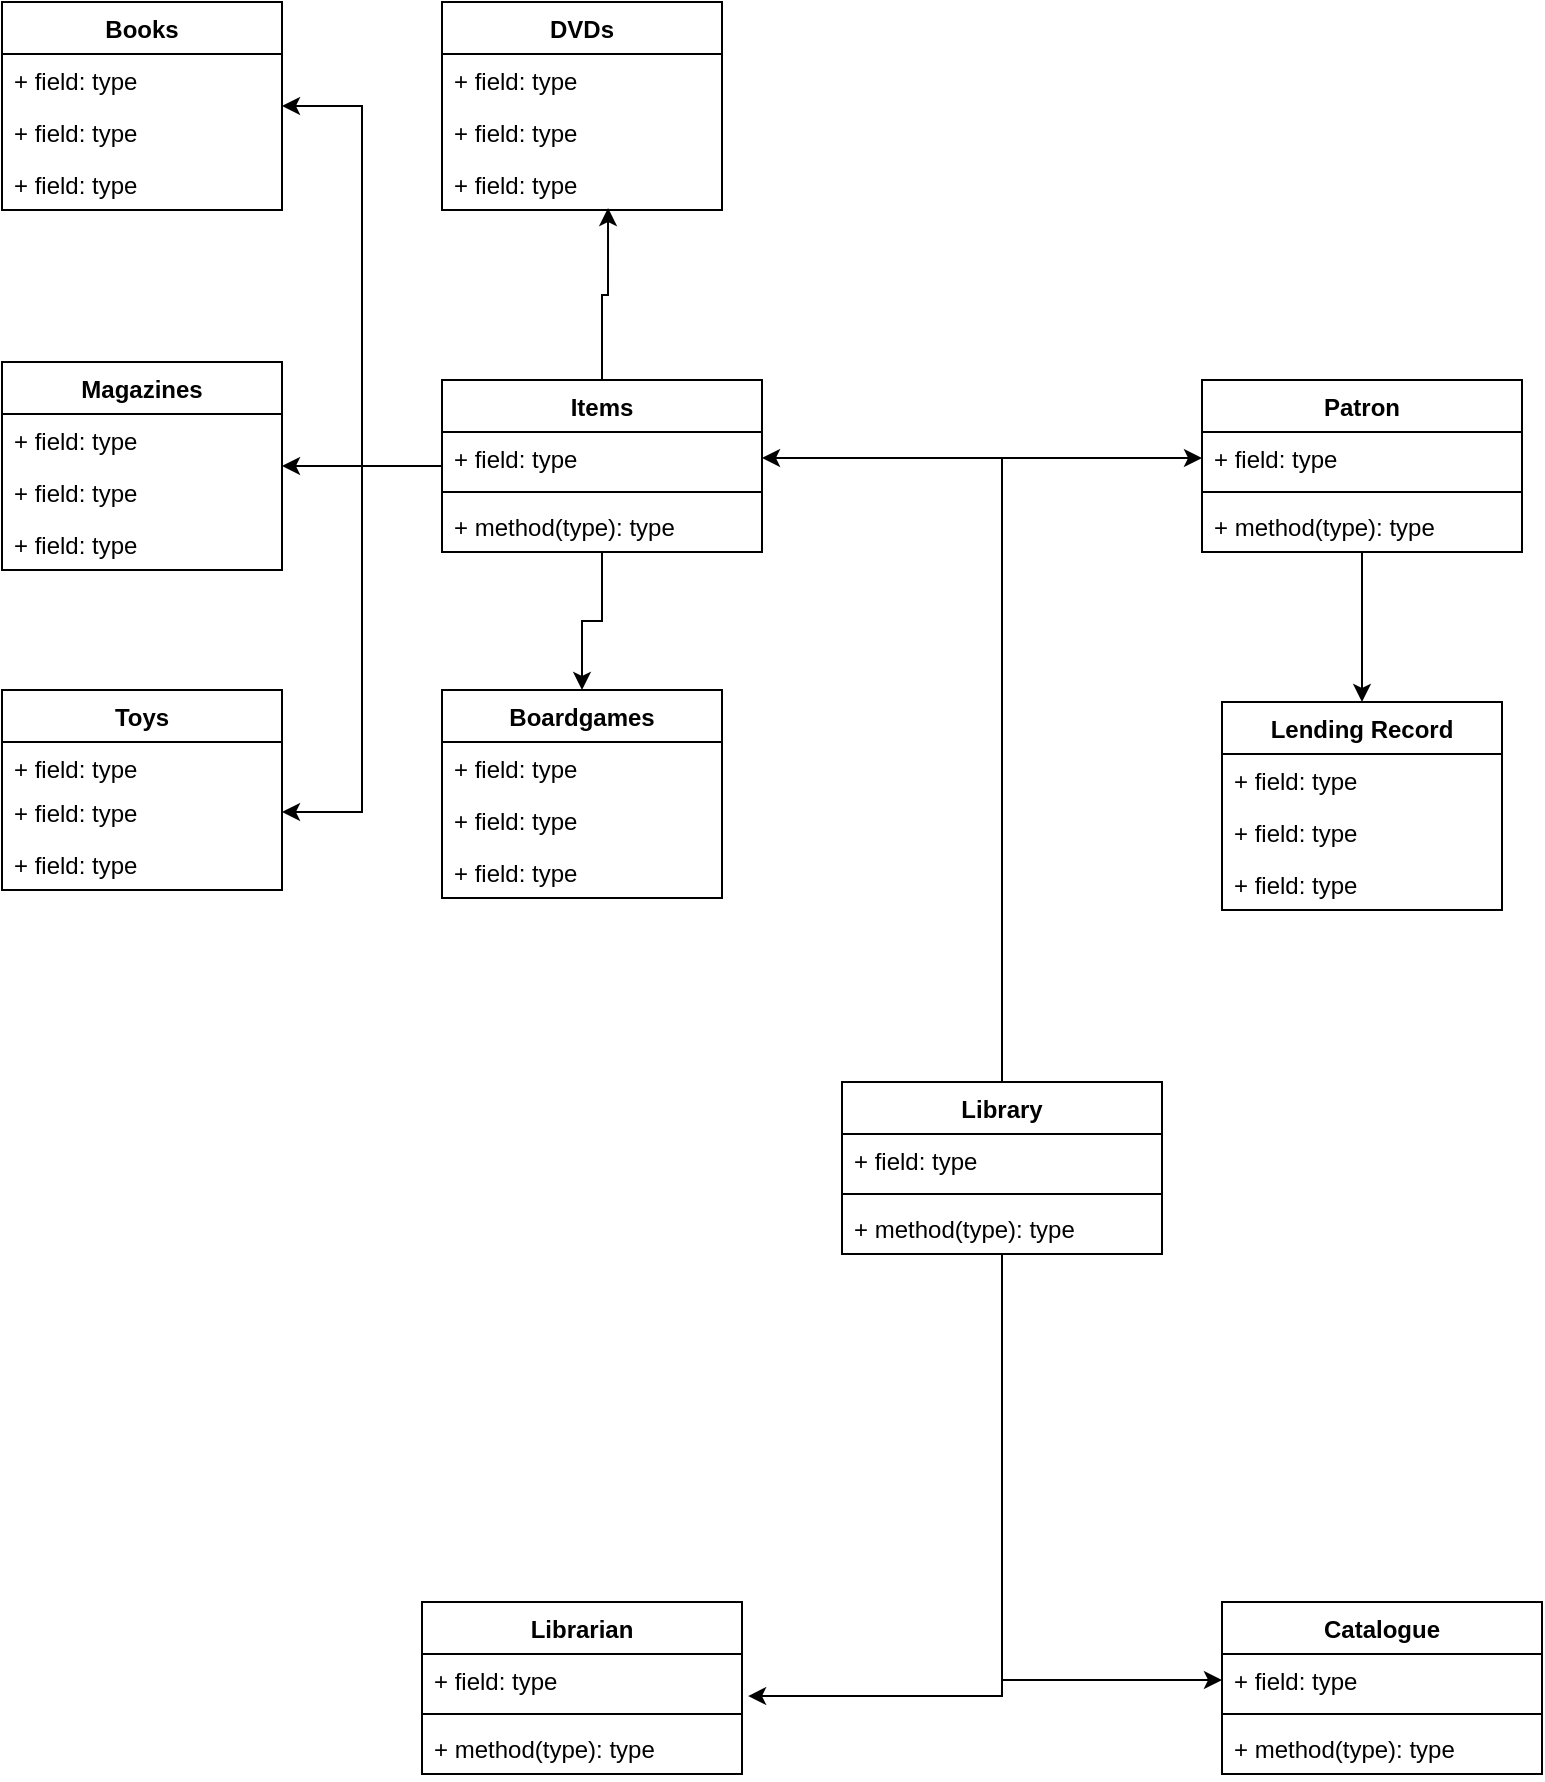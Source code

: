 <mxfile version="17.1.5" type="github"><diagram id="kL-8Vip2JxBOnkjo9LfI" name="Page-1"><mxGraphModel dx="2557" dy="752" grid="1" gridSize="10" guides="1" tooltips="1" connect="1" arrows="1" fold="1" page="1" pageScale="1" pageWidth="850" pageHeight="1100" math="0" shadow="0"><root><mxCell id="0"/><mxCell id="1" parent="0"/><mxCell id="zy-rkR1DpPPFgzY5bVM7-54" style="edgeStyle=orthogonalEdgeStyle;rounded=0;orthogonalLoop=1;jettySize=auto;html=1;entryX=1;entryY=0.5;entryDx=0;entryDy=0;" edge="1" parent="1" source="zy-rkR1DpPPFgzY5bVM7-5" target="zy-rkR1DpPPFgzY5bVM7-19"><mxGeometry relative="1" as="geometry"/></mxCell><mxCell id="zy-rkR1DpPPFgzY5bVM7-55" style="edgeStyle=orthogonalEdgeStyle;rounded=0;orthogonalLoop=1;jettySize=auto;html=1;" edge="1" parent="1" source="zy-rkR1DpPPFgzY5bVM7-5" target="zy-rkR1DpPPFgzY5bVM7-11"><mxGeometry relative="1" as="geometry"/></mxCell><mxCell id="zy-rkR1DpPPFgzY5bVM7-56" style="edgeStyle=orthogonalEdgeStyle;rounded=0;orthogonalLoop=1;jettySize=auto;html=1;entryX=1.019;entryY=0.808;entryDx=0;entryDy=0;entryPerimeter=0;" edge="1" parent="1" source="zy-rkR1DpPPFgzY5bVM7-5" target="zy-rkR1DpPPFgzY5bVM7-47"><mxGeometry relative="1" as="geometry"/></mxCell><mxCell id="zy-rkR1DpPPFgzY5bVM7-58" style="edgeStyle=orthogonalEdgeStyle;rounded=0;orthogonalLoop=1;jettySize=auto;html=1;" edge="1" parent="1" source="zy-rkR1DpPPFgzY5bVM7-5" target="zy-rkR1DpPPFgzY5bVM7-51"><mxGeometry relative="1" as="geometry"/></mxCell><mxCell id="zy-rkR1DpPPFgzY5bVM7-5" value="Library" style="swimlane;fontStyle=1;align=center;verticalAlign=top;childLayout=stackLayout;horizontal=1;startSize=26;horizontalStack=0;resizeParent=1;resizeParentMax=0;resizeLast=0;collapsible=1;marginBottom=0;" vertex="1" parent="1"><mxGeometry x="320" y="570" width="160" height="86" as="geometry"/></mxCell><mxCell id="zy-rkR1DpPPFgzY5bVM7-6" value="+ field: type" style="text;strokeColor=none;fillColor=none;align=left;verticalAlign=top;spacingLeft=4;spacingRight=4;overflow=hidden;rotatable=0;points=[[0,0.5],[1,0.5]];portConstraint=eastwest;" vertex="1" parent="zy-rkR1DpPPFgzY5bVM7-5"><mxGeometry y="26" width="160" height="26" as="geometry"/></mxCell><mxCell id="zy-rkR1DpPPFgzY5bVM7-7" value="" style="line;strokeWidth=1;fillColor=none;align=left;verticalAlign=middle;spacingTop=-1;spacingLeft=3;spacingRight=3;rotatable=0;labelPosition=right;points=[];portConstraint=eastwest;" vertex="1" parent="zy-rkR1DpPPFgzY5bVM7-5"><mxGeometry y="52" width="160" height="8" as="geometry"/></mxCell><mxCell id="zy-rkR1DpPPFgzY5bVM7-8" value="+ method(type): type" style="text;strokeColor=none;fillColor=none;align=left;verticalAlign=top;spacingLeft=4;spacingRight=4;overflow=hidden;rotatable=0;points=[[0,0.5],[1,0.5]];portConstraint=eastwest;" vertex="1" parent="zy-rkR1DpPPFgzY5bVM7-5"><mxGeometry y="60" width="160" height="26" as="geometry"/></mxCell><mxCell id="zy-rkR1DpPPFgzY5bVM7-59" style="edgeStyle=orthogonalEdgeStyle;rounded=0;orthogonalLoop=1;jettySize=auto;html=1;" edge="1" parent="1" source="zy-rkR1DpPPFgzY5bVM7-10" target="zy-rkR1DpPPFgzY5bVM7-41"><mxGeometry relative="1" as="geometry"/></mxCell><mxCell id="zy-rkR1DpPPFgzY5bVM7-10" value="Patron" style="swimlane;fontStyle=1;align=center;verticalAlign=top;childLayout=stackLayout;horizontal=1;startSize=26;horizontalStack=0;resizeParent=1;resizeParentMax=0;resizeLast=0;collapsible=1;marginBottom=0;" vertex="1" parent="1"><mxGeometry x="500" y="219" width="160" height="86" as="geometry"/></mxCell><mxCell id="zy-rkR1DpPPFgzY5bVM7-11" value="+ field: type" style="text;strokeColor=none;fillColor=none;align=left;verticalAlign=top;spacingLeft=4;spacingRight=4;overflow=hidden;rotatable=0;points=[[0,0.5],[1,0.5]];portConstraint=eastwest;" vertex="1" parent="zy-rkR1DpPPFgzY5bVM7-10"><mxGeometry y="26" width="160" height="26" as="geometry"/></mxCell><mxCell id="zy-rkR1DpPPFgzY5bVM7-12" value="" style="line;strokeWidth=1;fillColor=none;align=left;verticalAlign=middle;spacingTop=-1;spacingLeft=3;spacingRight=3;rotatable=0;labelPosition=right;points=[];portConstraint=eastwest;" vertex="1" parent="zy-rkR1DpPPFgzY5bVM7-10"><mxGeometry y="52" width="160" height="8" as="geometry"/></mxCell><mxCell id="zy-rkR1DpPPFgzY5bVM7-13" value="+ method(type): type" style="text;strokeColor=none;fillColor=none;align=left;verticalAlign=top;spacingLeft=4;spacingRight=4;overflow=hidden;rotatable=0;points=[[0,0.5],[1,0.5]];portConstraint=eastwest;" vertex="1" parent="zy-rkR1DpPPFgzY5bVM7-10"><mxGeometry y="60" width="160" height="26" as="geometry"/></mxCell><mxCell id="zy-rkR1DpPPFgzY5bVM7-14" value="Books" style="swimlane;fontStyle=1;childLayout=stackLayout;horizontal=1;startSize=26;fillColor=none;horizontalStack=0;resizeParent=1;resizeParentMax=0;resizeLast=0;collapsible=1;marginBottom=0;" vertex="1" parent="1"><mxGeometry x="-100" y="30" width="140" height="104" as="geometry"/></mxCell><mxCell id="zy-rkR1DpPPFgzY5bVM7-15" value="+ field: type" style="text;strokeColor=none;fillColor=none;align=left;verticalAlign=top;spacingLeft=4;spacingRight=4;overflow=hidden;rotatable=0;points=[[0,0.5],[1,0.5]];portConstraint=eastwest;" vertex="1" parent="zy-rkR1DpPPFgzY5bVM7-14"><mxGeometry y="26" width="140" height="26" as="geometry"/></mxCell><mxCell id="zy-rkR1DpPPFgzY5bVM7-16" value="+ field: type" style="text;strokeColor=none;fillColor=none;align=left;verticalAlign=top;spacingLeft=4;spacingRight=4;overflow=hidden;rotatable=0;points=[[0,0.5],[1,0.5]];portConstraint=eastwest;" vertex="1" parent="zy-rkR1DpPPFgzY5bVM7-14"><mxGeometry y="52" width="140" height="26" as="geometry"/></mxCell><mxCell id="zy-rkR1DpPPFgzY5bVM7-17" value="+ field: type" style="text;strokeColor=none;fillColor=none;align=left;verticalAlign=top;spacingLeft=4;spacingRight=4;overflow=hidden;rotatable=0;points=[[0,0.5],[1,0.5]];portConstraint=eastwest;" vertex="1" parent="zy-rkR1DpPPFgzY5bVM7-14"><mxGeometry y="78" width="140" height="26" as="geometry"/></mxCell><mxCell id="zy-rkR1DpPPFgzY5bVM7-60" style="edgeStyle=orthogonalEdgeStyle;rounded=0;orthogonalLoop=1;jettySize=auto;html=1;entryX=0.593;entryY=0.962;entryDx=0;entryDy=0;entryPerimeter=0;" edge="1" parent="1" source="zy-rkR1DpPPFgzY5bVM7-18" target="zy-rkR1DpPPFgzY5bVM7-26"><mxGeometry relative="1" as="geometry"/></mxCell><mxCell id="zy-rkR1DpPPFgzY5bVM7-61" style="edgeStyle=orthogonalEdgeStyle;rounded=0;orthogonalLoop=1;jettySize=auto;html=1;entryX=1;entryY=0.5;entryDx=0;entryDy=0;" edge="1" parent="1" source="zy-rkR1DpPPFgzY5bVM7-18" target="zy-rkR1DpPPFgzY5bVM7-14"><mxGeometry relative="1" as="geometry"/></mxCell><mxCell id="zy-rkR1DpPPFgzY5bVM7-62" style="edgeStyle=orthogonalEdgeStyle;rounded=0;orthogonalLoop=1;jettySize=auto;html=1;" edge="1" parent="1" source="zy-rkR1DpPPFgzY5bVM7-18" target="zy-rkR1DpPPFgzY5bVM7-31"><mxGeometry relative="1" as="geometry"/></mxCell><mxCell id="zy-rkR1DpPPFgzY5bVM7-63" style="edgeStyle=orthogonalEdgeStyle;rounded=0;orthogonalLoop=1;jettySize=auto;html=1;entryX=1;entryY=0.5;entryDx=0;entryDy=0;" edge="1" parent="1" source="zy-rkR1DpPPFgzY5bVM7-18" target="zy-rkR1DpPPFgzY5bVM7-37"><mxGeometry relative="1" as="geometry"><mxPoint x="80" y="440" as="targetPoint"/><Array as="points"><mxPoint x="80" y="262"/><mxPoint x="80" y="435"/></Array></mxGeometry></mxCell><mxCell id="zy-rkR1DpPPFgzY5bVM7-64" style="edgeStyle=orthogonalEdgeStyle;rounded=0;orthogonalLoop=1;jettySize=auto;html=1;" edge="1" parent="1" source="zy-rkR1DpPPFgzY5bVM7-18" target="zy-rkR1DpPPFgzY5bVM7-27"><mxGeometry relative="1" as="geometry"/></mxCell><mxCell id="zy-rkR1DpPPFgzY5bVM7-18" value="Items" style="swimlane;fontStyle=1;align=center;verticalAlign=top;childLayout=stackLayout;horizontal=1;startSize=26;horizontalStack=0;resizeParent=1;resizeParentMax=0;resizeLast=0;collapsible=1;marginBottom=0;" vertex="1" parent="1"><mxGeometry x="120" y="219" width="160" height="86" as="geometry"/></mxCell><mxCell id="zy-rkR1DpPPFgzY5bVM7-19" value="+ field: type" style="text;strokeColor=none;fillColor=none;align=left;verticalAlign=top;spacingLeft=4;spacingRight=4;overflow=hidden;rotatable=0;points=[[0,0.5],[1,0.5]];portConstraint=eastwest;" vertex="1" parent="zy-rkR1DpPPFgzY5bVM7-18"><mxGeometry y="26" width="160" height="26" as="geometry"/></mxCell><mxCell id="zy-rkR1DpPPFgzY5bVM7-20" value="" style="line;strokeWidth=1;fillColor=none;align=left;verticalAlign=middle;spacingTop=-1;spacingLeft=3;spacingRight=3;rotatable=0;labelPosition=right;points=[];portConstraint=eastwest;" vertex="1" parent="zy-rkR1DpPPFgzY5bVM7-18"><mxGeometry y="52" width="160" height="8" as="geometry"/></mxCell><mxCell id="zy-rkR1DpPPFgzY5bVM7-21" value="+ method(type): type" style="text;strokeColor=none;fillColor=none;align=left;verticalAlign=top;spacingLeft=4;spacingRight=4;overflow=hidden;rotatable=0;points=[[0,0.5],[1,0.5]];portConstraint=eastwest;" vertex="1" parent="zy-rkR1DpPPFgzY5bVM7-18"><mxGeometry y="60" width="160" height="26" as="geometry"/></mxCell><mxCell id="zy-rkR1DpPPFgzY5bVM7-23" value="DVDs" style="swimlane;fontStyle=1;childLayout=stackLayout;horizontal=1;startSize=26;fillColor=none;horizontalStack=0;resizeParent=1;resizeParentMax=0;resizeLast=0;collapsible=1;marginBottom=0;" vertex="1" parent="1"><mxGeometry x="120" y="30" width="140" height="104" as="geometry"/></mxCell><mxCell id="zy-rkR1DpPPFgzY5bVM7-24" value="+ field: type" style="text;strokeColor=none;fillColor=none;align=left;verticalAlign=top;spacingLeft=4;spacingRight=4;overflow=hidden;rotatable=0;points=[[0,0.5],[1,0.5]];portConstraint=eastwest;" vertex="1" parent="zy-rkR1DpPPFgzY5bVM7-23"><mxGeometry y="26" width="140" height="26" as="geometry"/></mxCell><mxCell id="zy-rkR1DpPPFgzY5bVM7-25" value="+ field: type" style="text;strokeColor=none;fillColor=none;align=left;verticalAlign=top;spacingLeft=4;spacingRight=4;overflow=hidden;rotatable=0;points=[[0,0.5],[1,0.5]];portConstraint=eastwest;" vertex="1" parent="zy-rkR1DpPPFgzY5bVM7-23"><mxGeometry y="52" width="140" height="26" as="geometry"/></mxCell><mxCell id="zy-rkR1DpPPFgzY5bVM7-26" value="+ field: type" style="text;strokeColor=none;fillColor=none;align=left;verticalAlign=top;spacingLeft=4;spacingRight=4;overflow=hidden;rotatable=0;points=[[0,0.5],[1,0.5]];portConstraint=eastwest;" vertex="1" parent="zy-rkR1DpPPFgzY5bVM7-23"><mxGeometry y="78" width="140" height="26" as="geometry"/></mxCell><mxCell id="zy-rkR1DpPPFgzY5bVM7-27" value="Boardgames" style="swimlane;fontStyle=1;childLayout=stackLayout;horizontal=1;startSize=26;fillColor=none;horizontalStack=0;resizeParent=1;resizeParentMax=0;resizeLast=0;collapsible=1;marginBottom=0;" vertex="1" parent="1"><mxGeometry x="120" y="374" width="140" height="104" as="geometry"/></mxCell><mxCell id="zy-rkR1DpPPFgzY5bVM7-28" value="+ field: type" style="text;strokeColor=none;fillColor=none;align=left;verticalAlign=top;spacingLeft=4;spacingRight=4;overflow=hidden;rotatable=0;points=[[0,0.5],[1,0.5]];portConstraint=eastwest;" vertex="1" parent="zy-rkR1DpPPFgzY5bVM7-27"><mxGeometry y="26" width="140" height="26" as="geometry"/></mxCell><mxCell id="zy-rkR1DpPPFgzY5bVM7-29" value="+ field: type" style="text;strokeColor=none;fillColor=none;align=left;verticalAlign=top;spacingLeft=4;spacingRight=4;overflow=hidden;rotatable=0;points=[[0,0.5],[1,0.5]];portConstraint=eastwest;" vertex="1" parent="zy-rkR1DpPPFgzY5bVM7-27"><mxGeometry y="52" width="140" height="26" as="geometry"/></mxCell><mxCell id="zy-rkR1DpPPFgzY5bVM7-30" value="+ field: type" style="text;strokeColor=none;fillColor=none;align=left;verticalAlign=top;spacingLeft=4;spacingRight=4;overflow=hidden;rotatable=0;points=[[0,0.5],[1,0.5]];portConstraint=eastwest;" vertex="1" parent="zy-rkR1DpPPFgzY5bVM7-27"><mxGeometry y="78" width="140" height="26" as="geometry"/></mxCell><mxCell id="zy-rkR1DpPPFgzY5bVM7-31" value="Magazines" style="swimlane;fontStyle=1;childLayout=stackLayout;horizontal=1;startSize=26;fillColor=none;horizontalStack=0;resizeParent=1;resizeParentMax=0;resizeLast=0;collapsible=1;marginBottom=0;" vertex="1" parent="1"><mxGeometry x="-100" y="210" width="140" height="104" as="geometry"/></mxCell><mxCell id="zy-rkR1DpPPFgzY5bVM7-32" value="+ field: type" style="text;strokeColor=none;fillColor=none;align=left;verticalAlign=top;spacingLeft=4;spacingRight=4;overflow=hidden;rotatable=0;points=[[0,0.5],[1,0.5]];portConstraint=eastwest;" vertex="1" parent="zy-rkR1DpPPFgzY5bVM7-31"><mxGeometry y="26" width="140" height="26" as="geometry"/></mxCell><mxCell id="zy-rkR1DpPPFgzY5bVM7-33" value="+ field: type" style="text;strokeColor=none;fillColor=none;align=left;verticalAlign=top;spacingLeft=4;spacingRight=4;overflow=hidden;rotatable=0;points=[[0,0.5],[1,0.5]];portConstraint=eastwest;" vertex="1" parent="zy-rkR1DpPPFgzY5bVM7-31"><mxGeometry y="52" width="140" height="26" as="geometry"/></mxCell><mxCell id="zy-rkR1DpPPFgzY5bVM7-34" value="+ field: type" style="text;strokeColor=none;fillColor=none;align=left;verticalAlign=top;spacingLeft=4;spacingRight=4;overflow=hidden;rotatable=0;points=[[0,0.5],[1,0.5]];portConstraint=eastwest;" vertex="1" parent="zy-rkR1DpPPFgzY5bVM7-31"><mxGeometry y="78" width="140" height="26" as="geometry"/></mxCell><mxCell id="zy-rkR1DpPPFgzY5bVM7-35" value="Toys" style="swimlane;fontStyle=1;childLayout=stackLayout;horizontal=1;startSize=26;fillColor=none;horizontalStack=0;resizeParent=1;resizeParentMax=0;resizeLast=0;collapsible=1;marginBottom=0;" vertex="1" parent="1"><mxGeometry x="-100" y="374" width="140" height="100" as="geometry"/></mxCell><mxCell id="zy-rkR1DpPPFgzY5bVM7-36" value="+ field: type" style="text;strokeColor=none;fillColor=none;align=left;verticalAlign=top;spacingLeft=4;spacingRight=4;overflow=hidden;rotatable=0;points=[[0,0.5],[1,0.5]];portConstraint=eastwest;" vertex="1" parent="zy-rkR1DpPPFgzY5bVM7-35"><mxGeometry y="26" width="140" height="22" as="geometry"/></mxCell><mxCell id="zy-rkR1DpPPFgzY5bVM7-37" value="+ field: type" style="text;strokeColor=none;fillColor=none;align=left;verticalAlign=top;spacingLeft=4;spacingRight=4;overflow=hidden;rotatable=0;points=[[0,0.5],[1,0.5]];portConstraint=eastwest;" vertex="1" parent="zy-rkR1DpPPFgzY5bVM7-35"><mxGeometry y="48" width="140" height="26" as="geometry"/></mxCell><mxCell id="zy-rkR1DpPPFgzY5bVM7-38" value="+ field: type" style="text;strokeColor=none;fillColor=none;align=left;verticalAlign=top;spacingLeft=4;spacingRight=4;overflow=hidden;rotatable=0;points=[[0,0.5],[1,0.5]];portConstraint=eastwest;" vertex="1" parent="zy-rkR1DpPPFgzY5bVM7-35"><mxGeometry y="74" width="140" height="26" as="geometry"/></mxCell><mxCell id="zy-rkR1DpPPFgzY5bVM7-41" value="Lending Record" style="swimlane;fontStyle=1;childLayout=stackLayout;horizontal=1;startSize=26;fillColor=none;horizontalStack=0;resizeParent=1;resizeParentMax=0;resizeLast=0;collapsible=1;marginBottom=0;" vertex="1" parent="1"><mxGeometry x="510" y="380" width="140" height="104" as="geometry"/></mxCell><mxCell id="zy-rkR1DpPPFgzY5bVM7-42" value="+ field: type" style="text;strokeColor=none;fillColor=none;align=left;verticalAlign=top;spacingLeft=4;spacingRight=4;overflow=hidden;rotatable=0;points=[[0,0.5],[1,0.5]];portConstraint=eastwest;" vertex="1" parent="zy-rkR1DpPPFgzY5bVM7-41"><mxGeometry y="26" width="140" height="26" as="geometry"/></mxCell><mxCell id="zy-rkR1DpPPFgzY5bVM7-43" value="+ field: type" style="text;strokeColor=none;fillColor=none;align=left;verticalAlign=top;spacingLeft=4;spacingRight=4;overflow=hidden;rotatable=0;points=[[0,0.5],[1,0.5]];portConstraint=eastwest;" vertex="1" parent="zy-rkR1DpPPFgzY5bVM7-41"><mxGeometry y="52" width="140" height="26" as="geometry"/></mxCell><mxCell id="zy-rkR1DpPPFgzY5bVM7-44" value="+ field: type" style="text;strokeColor=none;fillColor=none;align=left;verticalAlign=top;spacingLeft=4;spacingRight=4;overflow=hidden;rotatable=0;points=[[0,0.5],[1,0.5]];portConstraint=eastwest;" vertex="1" parent="zy-rkR1DpPPFgzY5bVM7-41"><mxGeometry y="78" width="140" height="26" as="geometry"/></mxCell><mxCell id="zy-rkR1DpPPFgzY5bVM7-46" value="Librarian" style="swimlane;fontStyle=1;align=center;verticalAlign=top;childLayout=stackLayout;horizontal=1;startSize=26;horizontalStack=0;resizeParent=1;resizeParentMax=0;resizeLast=0;collapsible=1;marginBottom=0;" vertex="1" parent="1"><mxGeometry x="110" y="830" width="160" height="86" as="geometry"/></mxCell><mxCell id="zy-rkR1DpPPFgzY5bVM7-47" value="+ field: type" style="text;strokeColor=none;fillColor=none;align=left;verticalAlign=top;spacingLeft=4;spacingRight=4;overflow=hidden;rotatable=0;points=[[0,0.5],[1,0.5]];portConstraint=eastwest;" vertex="1" parent="zy-rkR1DpPPFgzY5bVM7-46"><mxGeometry y="26" width="160" height="26" as="geometry"/></mxCell><mxCell id="zy-rkR1DpPPFgzY5bVM7-48" value="" style="line;strokeWidth=1;fillColor=none;align=left;verticalAlign=middle;spacingTop=-1;spacingLeft=3;spacingRight=3;rotatable=0;labelPosition=right;points=[];portConstraint=eastwest;" vertex="1" parent="zy-rkR1DpPPFgzY5bVM7-46"><mxGeometry y="52" width="160" height="8" as="geometry"/></mxCell><mxCell id="zy-rkR1DpPPFgzY5bVM7-49" value="+ method(type): type" style="text;strokeColor=none;fillColor=none;align=left;verticalAlign=top;spacingLeft=4;spacingRight=4;overflow=hidden;rotatable=0;points=[[0,0.5],[1,0.5]];portConstraint=eastwest;" vertex="1" parent="zy-rkR1DpPPFgzY5bVM7-46"><mxGeometry y="60" width="160" height="26" as="geometry"/></mxCell><mxCell id="zy-rkR1DpPPFgzY5bVM7-50" value="Catalogue" style="swimlane;fontStyle=1;align=center;verticalAlign=top;childLayout=stackLayout;horizontal=1;startSize=26;horizontalStack=0;resizeParent=1;resizeParentMax=0;resizeLast=0;collapsible=1;marginBottom=0;" vertex="1" parent="1"><mxGeometry x="510" y="830" width="160" height="86" as="geometry"/></mxCell><mxCell id="zy-rkR1DpPPFgzY5bVM7-51" value="+ field: type" style="text;strokeColor=none;fillColor=none;align=left;verticalAlign=top;spacingLeft=4;spacingRight=4;overflow=hidden;rotatable=0;points=[[0,0.5],[1,0.5]];portConstraint=eastwest;" vertex="1" parent="zy-rkR1DpPPFgzY5bVM7-50"><mxGeometry y="26" width="160" height="26" as="geometry"/></mxCell><mxCell id="zy-rkR1DpPPFgzY5bVM7-52" value="" style="line;strokeWidth=1;fillColor=none;align=left;verticalAlign=middle;spacingTop=-1;spacingLeft=3;spacingRight=3;rotatable=0;labelPosition=right;points=[];portConstraint=eastwest;" vertex="1" parent="zy-rkR1DpPPFgzY5bVM7-50"><mxGeometry y="52" width="160" height="8" as="geometry"/></mxCell><mxCell id="zy-rkR1DpPPFgzY5bVM7-53" value="+ method(type): type" style="text;strokeColor=none;fillColor=none;align=left;verticalAlign=top;spacingLeft=4;spacingRight=4;overflow=hidden;rotatable=0;points=[[0,0.5],[1,0.5]];portConstraint=eastwest;" vertex="1" parent="zy-rkR1DpPPFgzY5bVM7-50"><mxGeometry y="60" width="160" height="26" as="geometry"/></mxCell></root></mxGraphModel></diagram></mxfile>